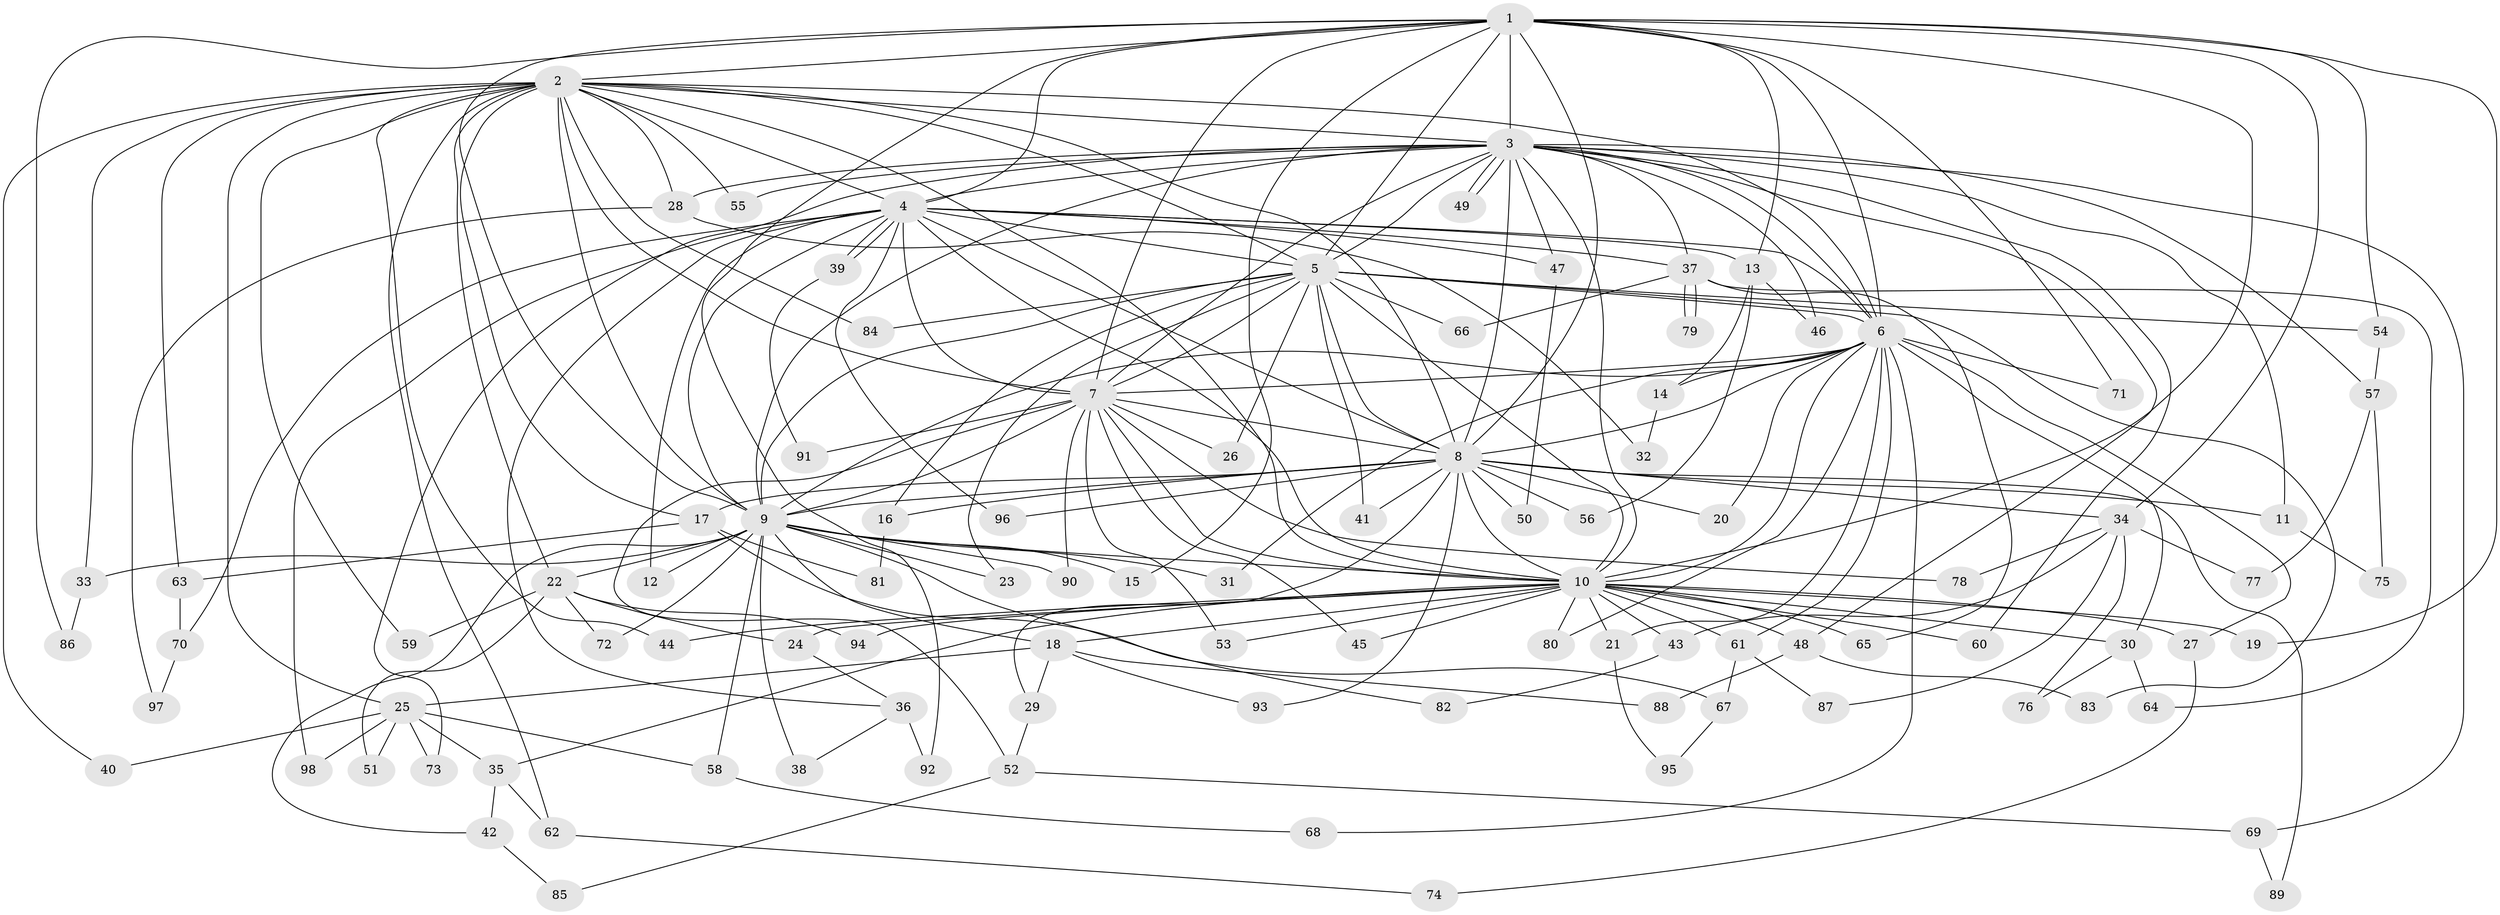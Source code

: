 // coarse degree distribution, {16: 0.05, 17: 0.025, 14: 0.025, 12: 0.025, 15: 0.025, 11: 0.025, 3: 0.2, 7: 0.05, 5: 0.125, 4: 0.075, 13: 0.025, 8: 0.025, 2: 0.25, 9: 0.025, 1: 0.05}
// Generated by graph-tools (version 1.1) at 2025/49/03/04/25 22:49:56]
// undirected, 98 vertices, 221 edges
graph export_dot {
  node [color=gray90,style=filled];
  1;
  2;
  3;
  4;
  5;
  6;
  7;
  8;
  9;
  10;
  11;
  12;
  13;
  14;
  15;
  16;
  17;
  18;
  19;
  20;
  21;
  22;
  23;
  24;
  25;
  26;
  27;
  28;
  29;
  30;
  31;
  32;
  33;
  34;
  35;
  36;
  37;
  38;
  39;
  40;
  41;
  42;
  43;
  44;
  45;
  46;
  47;
  48;
  49;
  50;
  51;
  52;
  53;
  54;
  55;
  56;
  57;
  58;
  59;
  60;
  61;
  62;
  63;
  64;
  65;
  66;
  67;
  68;
  69;
  70;
  71;
  72;
  73;
  74;
  75;
  76;
  77;
  78;
  79;
  80;
  81;
  82;
  83;
  84;
  85;
  86;
  87;
  88;
  89;
  90;
  91;
  92;
  93;
  94;
  95;
  96;
  97;
  98;
  1 -- 2;
  1 -- 3;
  1 -- 4;
  1 -- 5;
  1 -- 6;
  1 -- 7;
  1 -- 8;
  1 -- 9;
  1 -- 10;
  1 -- 13;
  1 -- 15;
  1 -- 19;
  1 -- 34;
  1 -- 54;
  1 -- 71;
  1 -- 86;
  1 -- 92;
  2 -- 3;
  2 -- 4;
  2 -- 5;
  2 -- 6;
  2 -- 7;
  2 -- 8;
  2 -- 9;
  2 -- 10;
  2 -- 17;
  2 -- 22;
  2 -- 25;
  2 -- 28;
  2 -- 33;
  2 -- 40;
  2 -- 44;
  2 -- 55;
  2 -- 59;
  2 -- 62;
  2 -- 63;
  2 -- 84;
  3 -- 4;
  3 -- 5;
  3 -- 6;
  3 -- 7;
  3 -- 8;
  3 -- 9;
  3 -- 10;
  3 -- 11;
  3 -- 28;
  3 -- 37;
  3 -- 46;
  3 -- 47;
  3 -- 48;
  3 -- 49;
  3 -- 49;
  3 -- 55;
  3 -- 57;
  3 -- 60;
  3 -- 69;
  3 -- 73;
  4 -- 5;
  4 -- 6;
  4 -- 7;
  4 -- 8;
  4 -- 9;
  4 -- 10;
  4 -- 12;
  4 -- 13;
  4 -- 36;
  4 -- 37;
  4 -- 39;
  4 -- 39;
  4 -- 47;
  4 -- 70;
  4 -- 96;
  4 -- 98;
  5 -- 6;
  5 -- 7;
  5 -- 8;
  5 -- 9;
  5 -- 10;
  5 -- 16;
  5 -- 23;
  5 -- 26;
  5 -- 41;
  5 -- 54;
  5 -- 66;
  5 -- 83;
  5 -- 84;
  6 -- 7;
  6 -- 8;
  6 -- 9;
  6 -- 10;
  6 -- 14;
  6 -- 20;
  6 -- 21;
  6 -- 27;
  6 -- 30;
  6 -- 31;
  6 -- 61;
  6 -- 68;
  6 -- 71;
  6 -- 80;
  7 -- 8;
  7 -- 9;
  7 -- 10;
  7 -- 26;
  7 -- 45;
  7 -- 52;
  7 -- 53;
  7 -- 78;
  7 -- 90;
  7 -- 91;
  8 -- 9;
  8 -- 10;
  8 -- 11;
  8 -- 16;
  8 -- 17;
  8 -- 20;
  8 -- 29;
  8 -- 34;
  8 -- 41;
  8 -- 50;
  8 -- 56;
  8 -- 89;
  8 -- 93;
  8 -- 96;
  9 -- 10;
  9 -- 12;
  9 -- 15;
  9 -- 18;
  9 -- 22;
  9 -- 23;
  9 -- 31;
  9 -- 33;
  9 -- 38;
  9 -- 42;
  9 -- 58;
  9 -- 72;
  9 -- 82;
  9 -- 90;
  10 -- 18;
  10 -- 19;
  10 -- 21;
  10 -- 24;
  10 -- 27;
  10 -- 30;
  10 -- 35;
  10 -- 43;
  10 -- 44;
  10 -- 45;
  10 -- 48;
  10 -- 53;
  10 -- 60;
  10 -- 61;
  10 -- 65;
  10 -- 80;
  10 -- 94;
  11 -- 75;
  13 -- 14;
  13 -- 46;
  13 -- 56;
  14 -- 32;
  16 -- 81;
  17 -- 63;
  17 -- 67;
  17 -- 81;
  18 -- 25;
  18 -- 29;
  18 -- 88;
  18 -- 93;
  21 -- 95;
  22 -- 24;
  22 -- 51;
  22 -- 59;
  22 -- 72;
  22 -- 94;
  24 -- 36;
  25 -- 35;
  25 -- 40;
  25 -- 51;
  25 -- 58;
  25 -- 73;
  25 -- 98;
  27 -- 74;
  28 -- 32;
  28 -- 97;
  29 -- 52;
  30 -- 64;
  30 -- 76;
  33 -- 86;
  34 -- 43;
  34 -- 76;
  34 -- 77;
  34 -- 78;
  34 -- 87;
  35 -- 42;
  35 -- 62;
  36 -- 38;
  36 -- 92;
  37 -- 64;
  37 -- 65;
  37 -- 66;
  37 -- 79;
  37 -- 79;
  39 -- 91;
  42 -- 85;
  43 -- 82;
  47 -- 50;
  48 -- 83;
  48 -- 88;
  52 -- 69;
  52 -- 85;
  54 -- 57;
  57 -- 75;
  57 -- 77;
  58 -- 68;
  61 -- 67;
  61 -- 87;
  62 -- 74;
  63 -- 70;
  67 -- 95;
  69 -- 89;
  70 -- 97;
}
